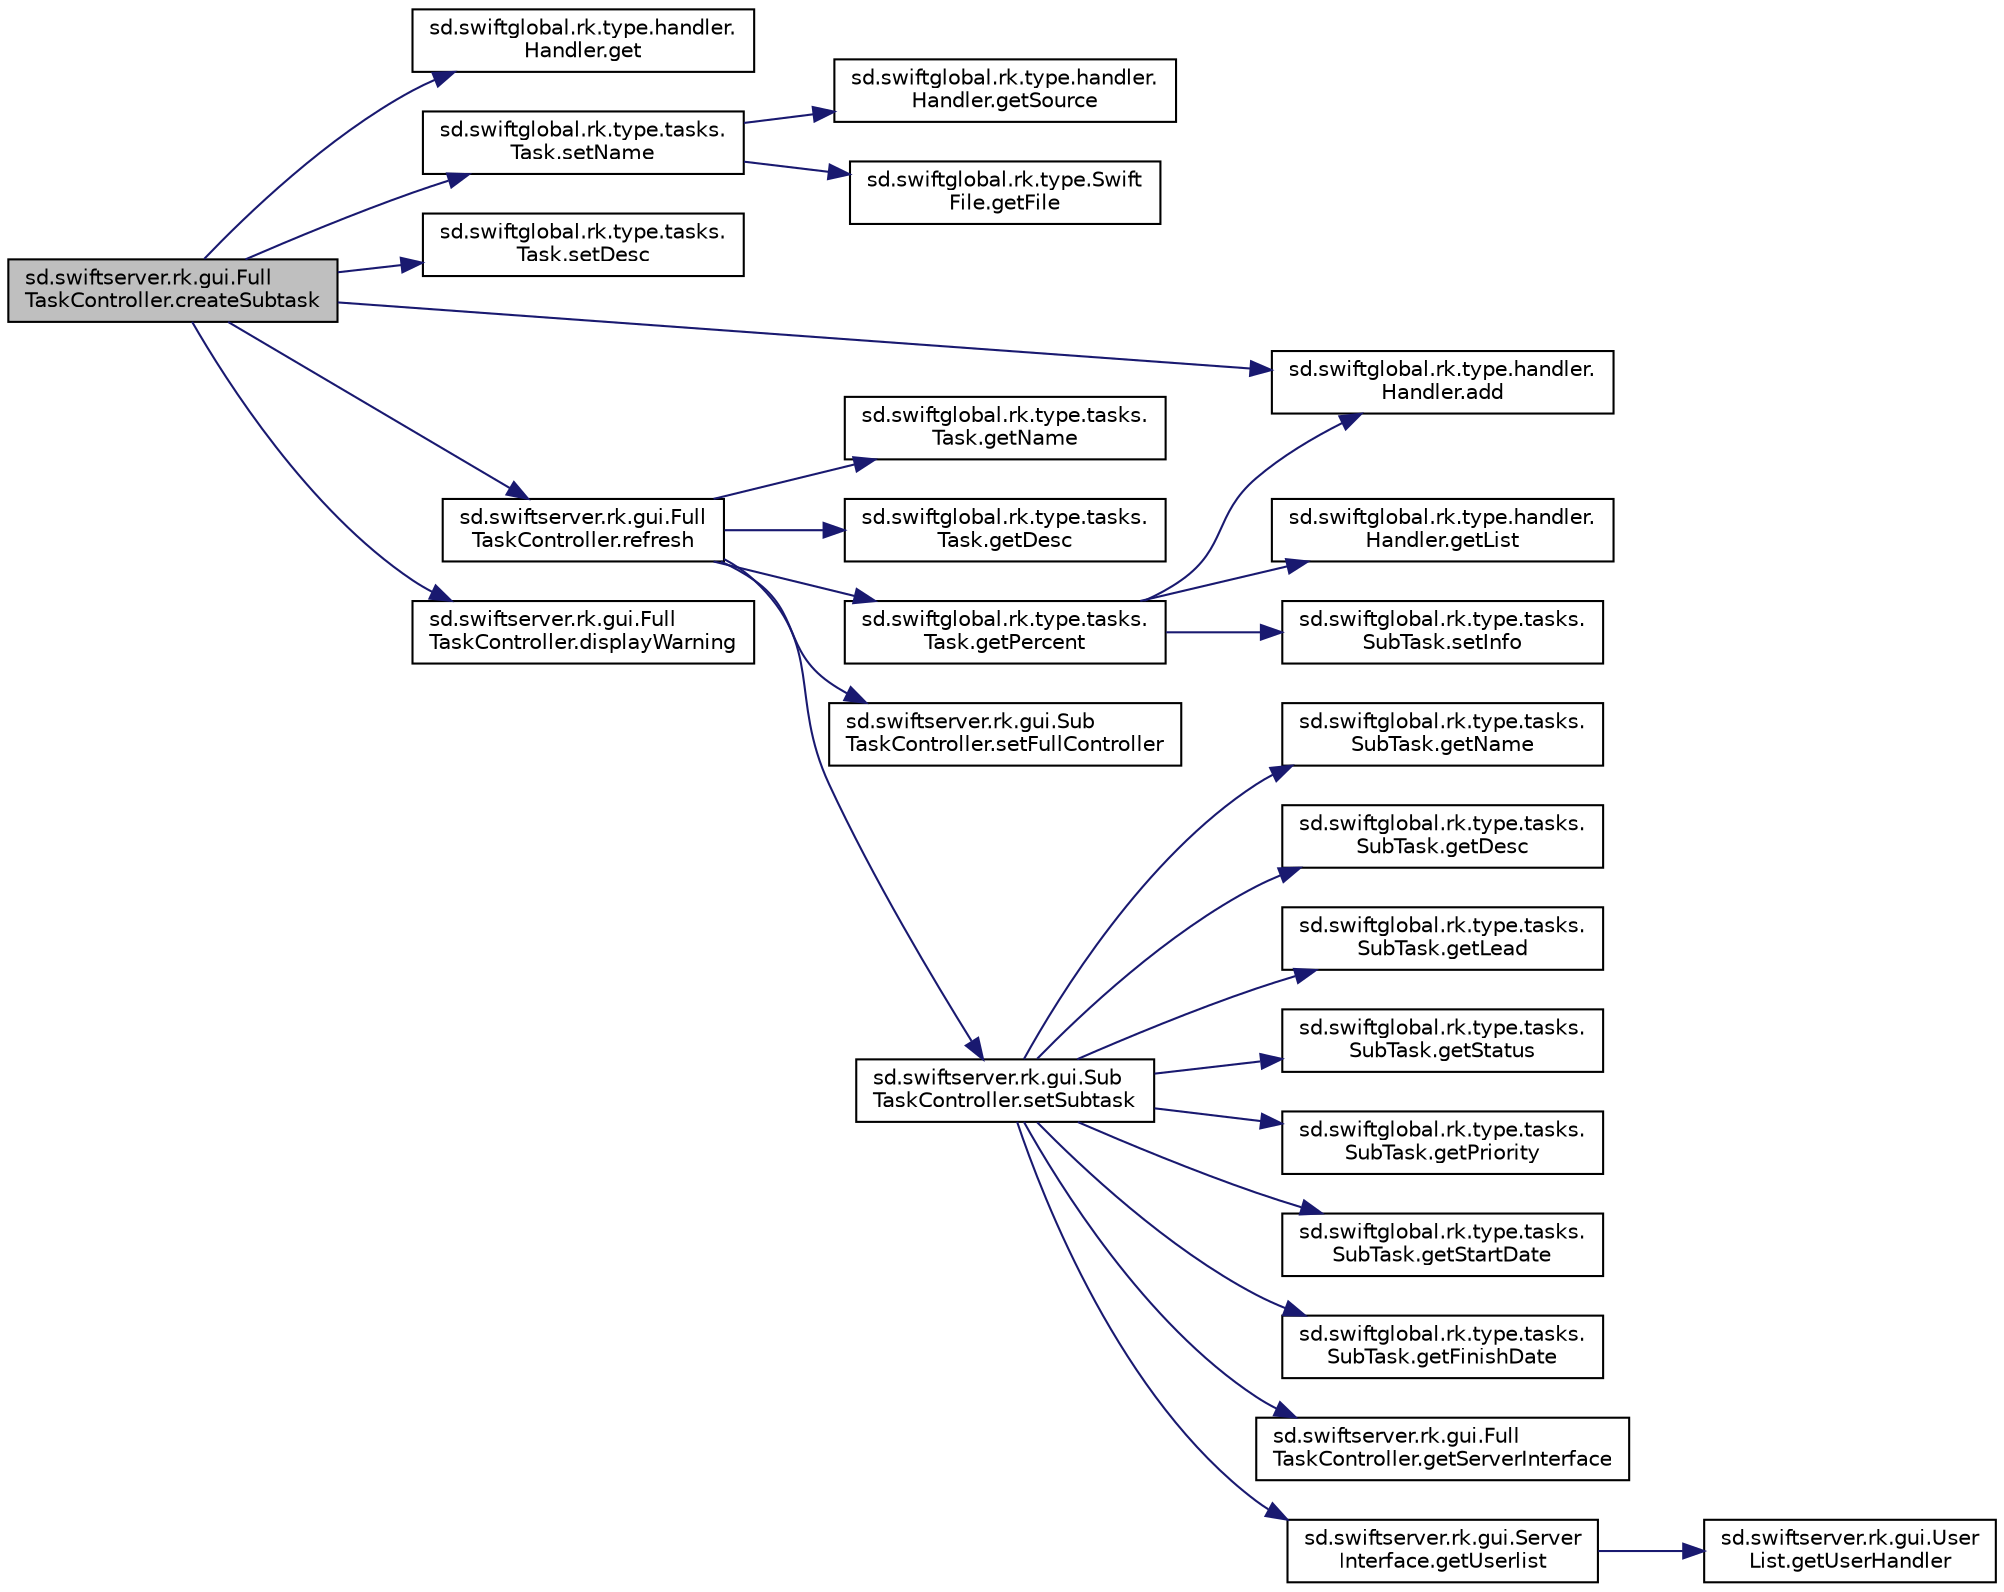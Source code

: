 digraph "sd.swiftserver.rk.gui.FullTaskController.createSubtask"
{
  edge [fontname="Helvetica",fontsize="10",labelfontname="Helvetica",labelfontsize="10"];
  node [fontname="Helvetica",fontsize="10",shape=record];
  rankdir="LR";
  Node1 [label="sd.swiftserver.rk.gui.Full\lTaskController.createSubtask",height=0.2,width=0.4,color="black", fillcolor="grey75", style="filled", fontcolor="black"];
  Node1 -> Node2 [color="midnightblue",fontsize="10",style="solid",fontname="Helvetica"];
  Node2 [label="sd.swiftglobal.rk.type.handler.\lHandler.get",height=0.2,width=0.4,color="black", fillcolor="white", style="filled",URL="$classsd_1_1swiftglobal_1_1rk_1_1type_1_1handler_1_1Handler.html#a2bb541f7b03d461e4f8b445921506966"];
  Node1 -> Node3 [color="midnightblue",fontsize="10",style="solid",fontname="Helvetica"];
  Node3 [label="sd.swiftglobal.rk.type.tasks.\lTask.setName",height=0.2,width=0.4,color="black", fillcolor="white", style="filled",URL="$classsd_1_1swiftglobal_1_1rk_1_1type_1_1tasks_1_1Task.html#ade684862e9c54dd41871f1e8b3051976"];
  Node3 -> Node4 [color="midnightblue",fontsize="10",style="solid",fontname="Helvetica"];
  Node4 [label="sd.swiftglobal.rk.type.handler.\lHandler.getSource",height=0.2,width=0.4,color="black", fillcolor="white", style="filled",URL="$classsd_1_1swiftglobal_1_1rk_1_1type_1_1handler_1_1Handler.html#ae2de72c9b2f741849b14b29cb6f53389"];
  Node3 -> Node5 [color="midnightblue",fontsize="10",style="solid",fontname="Helvetica"];
  Node5 [label="sd.swiftglobal.rk.type.Swift\lFile.getFile",height=0.2,width=0.4,color="black", fillcolor="white", style="filled",URL="$classsd_1_1swiftglobal_1_1rk_1_1type_1_1SwiftFile.html#a297e74b53cddacd7526edd1f38a104be"];
  Node1 -> Node6 [color="midnightblue",fontsize="10",style="solid",fontname="Helvetica"];
  Node6 [label="sd.swiftglobal.rk.type.tasks.\lTask.setDesc",height=0.2,width=0.4,color="black", fillcolor="white", style="filled",URL="$classsd_1_1swiftglobal_1_1rk_1_1type_1_1tasks_1_1Task.html#aae68faffa7b5e4f12f2da049c885e837"];
  Node1 -> Node7 [color="midnightblue",fontsize="10",style="solid",fontname="Helvetica"];
  Node7 [label="sd.swiftglobal.rk.type.handler.\lHandler.add",height=0.2,width=0.4,color="black", fillcolor="white", style="filled",URL="$classsd_1_1swiftglobal_1_1rk_1_1type_1_1handler_1_1Handler.html#ae3c6c35ed35b5f29813d197e858a7e1a"];
  Node1 -> Node8 [color="midnightblue",fontsize="10",style="solid",fontname="Helvetica"];
  Node8 [label="sd.swiftserver.rk.gui.Full\lTaskController.refresh",height=0.2,width=0.4,color="black", fillcolor="white", style="filled",URL="$classsd_1_1swiftserver_1_1rk_1_1gui_1_1FullTaskController.html#a2bad4044b997038b135a6bb3c1cf6776"];
  Node8 -> Node9 [color="midnightblue",fontsize="10",style="solid",fontname="Helvetica"];
  Node9 [label="sd.swiftglobal.rk.type.tasks.\lTask.getName",height=0.2,width=0.4,color="black", fillcolor="white", style="filled",URL="$classsd_1_1swiftglobal_1_1rk_1_1type_1_1tasks_1_1Task.html#a52de4a735942ba0e20e7c22a70e11a41"];
  Node8 -> Node10 [color="midnightblue",fontsize="10",style="solid",fontname="Helvetica"];
  Node10 [label="sd.swiftglobal.rk.type.tasks.\lTask.getDesc",height=0.2,width=0.4,color="black", fillcolor="white", style="filled",URL="$classsd_1_1swiftglobal_1_1rk_1_1type_1_1tasks_1_1Task.html#a8d7a5f755a69f674b669d345dfbd5b99"];
  Node8 -> Node11 [color="midnightblue",fontsize="10",style="solid",fontname="Helvetica"];
  Node11 [label="sd.swiftglobal.rk.type.tasks.\lTask.getPercent",height=0.2,width=0.4,color="black", fillcolor="white", style="filled",URL="$classsd_1_1swiftglobal_1_1rk_1_1type_1_1tasks_1_1Task.html#a83be3bf6c228200a80b31c45277ba094"];
  Node11 -> Node12 [color="midnightblue",fontsize="10",style="solid",fontname="Helvetica"];
  Node12 [label="sd.swiftglobal.rk.type.handler.\lHandler.getList",height=0.2,width=0.4,color="black", fillcolor="white", style="filled",URL="$classsd_1_1swiftglobal_1_1rk_1_1type_1_1handler_1_1Handler.html#a16f5a71b9bd1d684956cb1190a13a68d"];
  Node11 -> Node13 [color="midnightblue",fontsize="10",style="solid",fontname="Helvetica"];
  Node13 [label="sd.swiftglobal.rk.type.tasks.\lSubTask.setInfo",height=0.2,width=0.4,color="black", fillcolor="white", style="filled",URL="$classsd_1_1swiftglobal_1_1rk_1_1type_1_1tasks_1_1SubTask.html#a356469a042040c1d6b4f20d597701763"];
  Node11 -> Node7 [color="midnightblue",fontsize="10",style="solid",fontname="Helvetica"];
  Node8 -> Node14 [color="midnightblue",fontsize="10",style="solid",fontname="Helvetica"];
  Node14 [label="sd.swiftserver.rk.gui.Sub\lTaskController.setFullController",height=0.2,width=0.4,color="black", fillcolor="white", style="filled",URL="$classsd_1_1swiftserver_1_1rk_1_1gui_1_1SubTaskController.html#ab750f71699798841e9e37961eac38220"];
  Node8 -> Node15 [color="midnightblue",fontsize="10",style="solid",fontname="Helvetica"];
  Node15 [label="sd.swiftserver.rk.gui.Sub\lTaskController.setSubtask",height=0.2,width=0.4,color="black", fillcolor="white", style="filled",URL="$classsd_1_1swiftserver_1_1rk_1_1gui_1_1SubTaskController.html#ab6ae5143cc4ee51ef1658bc74bb2124c"];
  Node15 -> Node16 [color="midnightblue",fontsize="10",style="solid",fontname="Helvetica"];
  Node16 [label="sd.swiftglobal.rk.type.tasks.\lSubTask.getName",height=0.2,width=0.4,color="black", fillcolor="white", style="filled",URL="$classsd_1_1swiftglobal_1_1rk_1_1type_1_1tasks_1_1SubTask.html#ac42f15a64b48d486625a4faef25d1efe"];
  Node15 -> Node17 [color="midnightblue",fontsize="10",style="solid",fontname="Helvetica"];
  Node17 [label="sd.swiftglobal.rk.type.tasks.\lSubTask.getDesc",height=0.2,width=0.4,color="black", fillcolor="white", style="filled",URL="$classsd_1_1swiftglobal_1_1rk_1_1type_1_1tasks_1_1SubTask.html#a534c03c0e18f47f672ce2aed04e932e2"];
  Node15 -> Node18 [color="midnightblue",fontsize="10",style="solid",fontname="Helvetica"];
  Node18 [label="sd.swiftglobal.rk.type.tasks.\lSubTask.getLead",height=0.2,width=0.4,color="black", fillcolor="white", style="filled",URL="$classsd_1_1swiftglobal_1_1rk_1_1type_1_1tasks_1_1SubTask.html#a28a94190711ef546c814ca7c1960acbc"];
  Node15 -> Node19 [color="midnightblue",fontsize="10",style="solid",fontname="Helvetica"];
  Node19 [label="sd.swiftglobal.rk.type.tasks.\lSubTask.getStatus",height=0.2,width=0.4,color="black", fillcolor="white", style="filled",URL="$classsd_1_1swiftglobal_1_1rk_1_1type_1_1tasks_1_1SubTask.html#a3541685afb6e24c4dbfae7c9d5cc63cc"];
  Node15 -> Node20 [color="midnightblue",fontsize="10",style="solid",fontname="Helvetica"];
  Node20 [label="sd.swiftglobal.rk.type.tasks.\lSubTask.getPriority",height=0.2,width=0.4,color="black", fillcolor="white", style="filled",URL="$classsd_1_1swiftglobal_1_1rk_1_1type_1_1tasks_1_1SubTask.html#a6ed0ddb692371468188fb88cc5747bcd"];
  Node15 -> Node21 [color="midnightblue",fontsize="10",style="solid",fontname="Helvetica"];
  Node21 [label="sd.swiftglobal.rk.type.tasks.\lSubTask.getStartDate",height=0.2,width=0.4,color="black", fillcolor="white", style="filled",URL="$classsd_1_1swiftglobal_1_1rk_1_1type_1_1tasks_1_1SubTask.html#af98ccd7aeff16e4457842842f81f2911"];
  Node15 -> Node22 [color="midnightblue",fontsize="10",style="solid",fontname="Helvetica"];
  Node22 [label="sd.swiftglobal.rk.type.tasks.\lSubTask.getFinishDate",height=0.2,width=0.4,color="black", fillcolor="white", style="filled",URL="$classsd_1_1swiftglobal_1_1rk_1_1type_1_1tasks_1_1SubTask.html#a4f5737e5a36d59e55306ff3a989a2ddc"];
  Node15 -> Node23 [color="midnightblue",fontsize="10",style="solid",fontname="Helvetica"];
  Node23 [label="sd.swiftserver.rk.gui.Full\lTaskController.getServerInterface",height=0.2,width=0.4,color="black", fillcolor="white", style="filled",URL="$classsd_1_1swiftserver_1_1rk_1_1gui_1_1FullTaskController.html#a6edbaf0536052bda408ee17aae684a67"];
  Node15 -> Node24 [color="midnightblue",fontsize="10",style="solid",fontname="Helvetica"];
  Node24 [label="sd.swiftserver.rk.gui.Server\lInterface.getUserlist",height=0.2,width=0.4,color="black", fillcolor="white", style="filled",URL="$classsd_1_1swiftserver_1_1rk_1_1gui_1_1ServerInterface.html#a70e43393ffef448eac20efe50f67374c"];
  Node24 -> Node25 [color="midnightblue",fontsize="10",style="solid",fontname="Helvetica"];
  Node25 [label="sd.swiftserver.rk.gui.User\lList.getUserHandler",height=0.2,width=0.4,color="black", fillcolor="white", style="filled",URL="$classsd_1_1swiftserver_1_1rk_1_1gui_1_1UserList.html#a9d9931b939f701b631b0cd8ab41f6f70"];
  Node1 -> Node26 [color="midnightblue",fontsize="10",style="solid",fontname="Helvetica"];
  Node26 [label="sd.swiftserver.rk.gui.Full\lTaskController.displayWarning",height=0.2,width=0.4,color="black", fillcolor="white", style="filled",URL="$classsd_1_1swiftserver_1_1rk_1_1gui_1_1FullTaskController.html#aa01f4baaa3b12d3b56a6425737adc942"];
}
